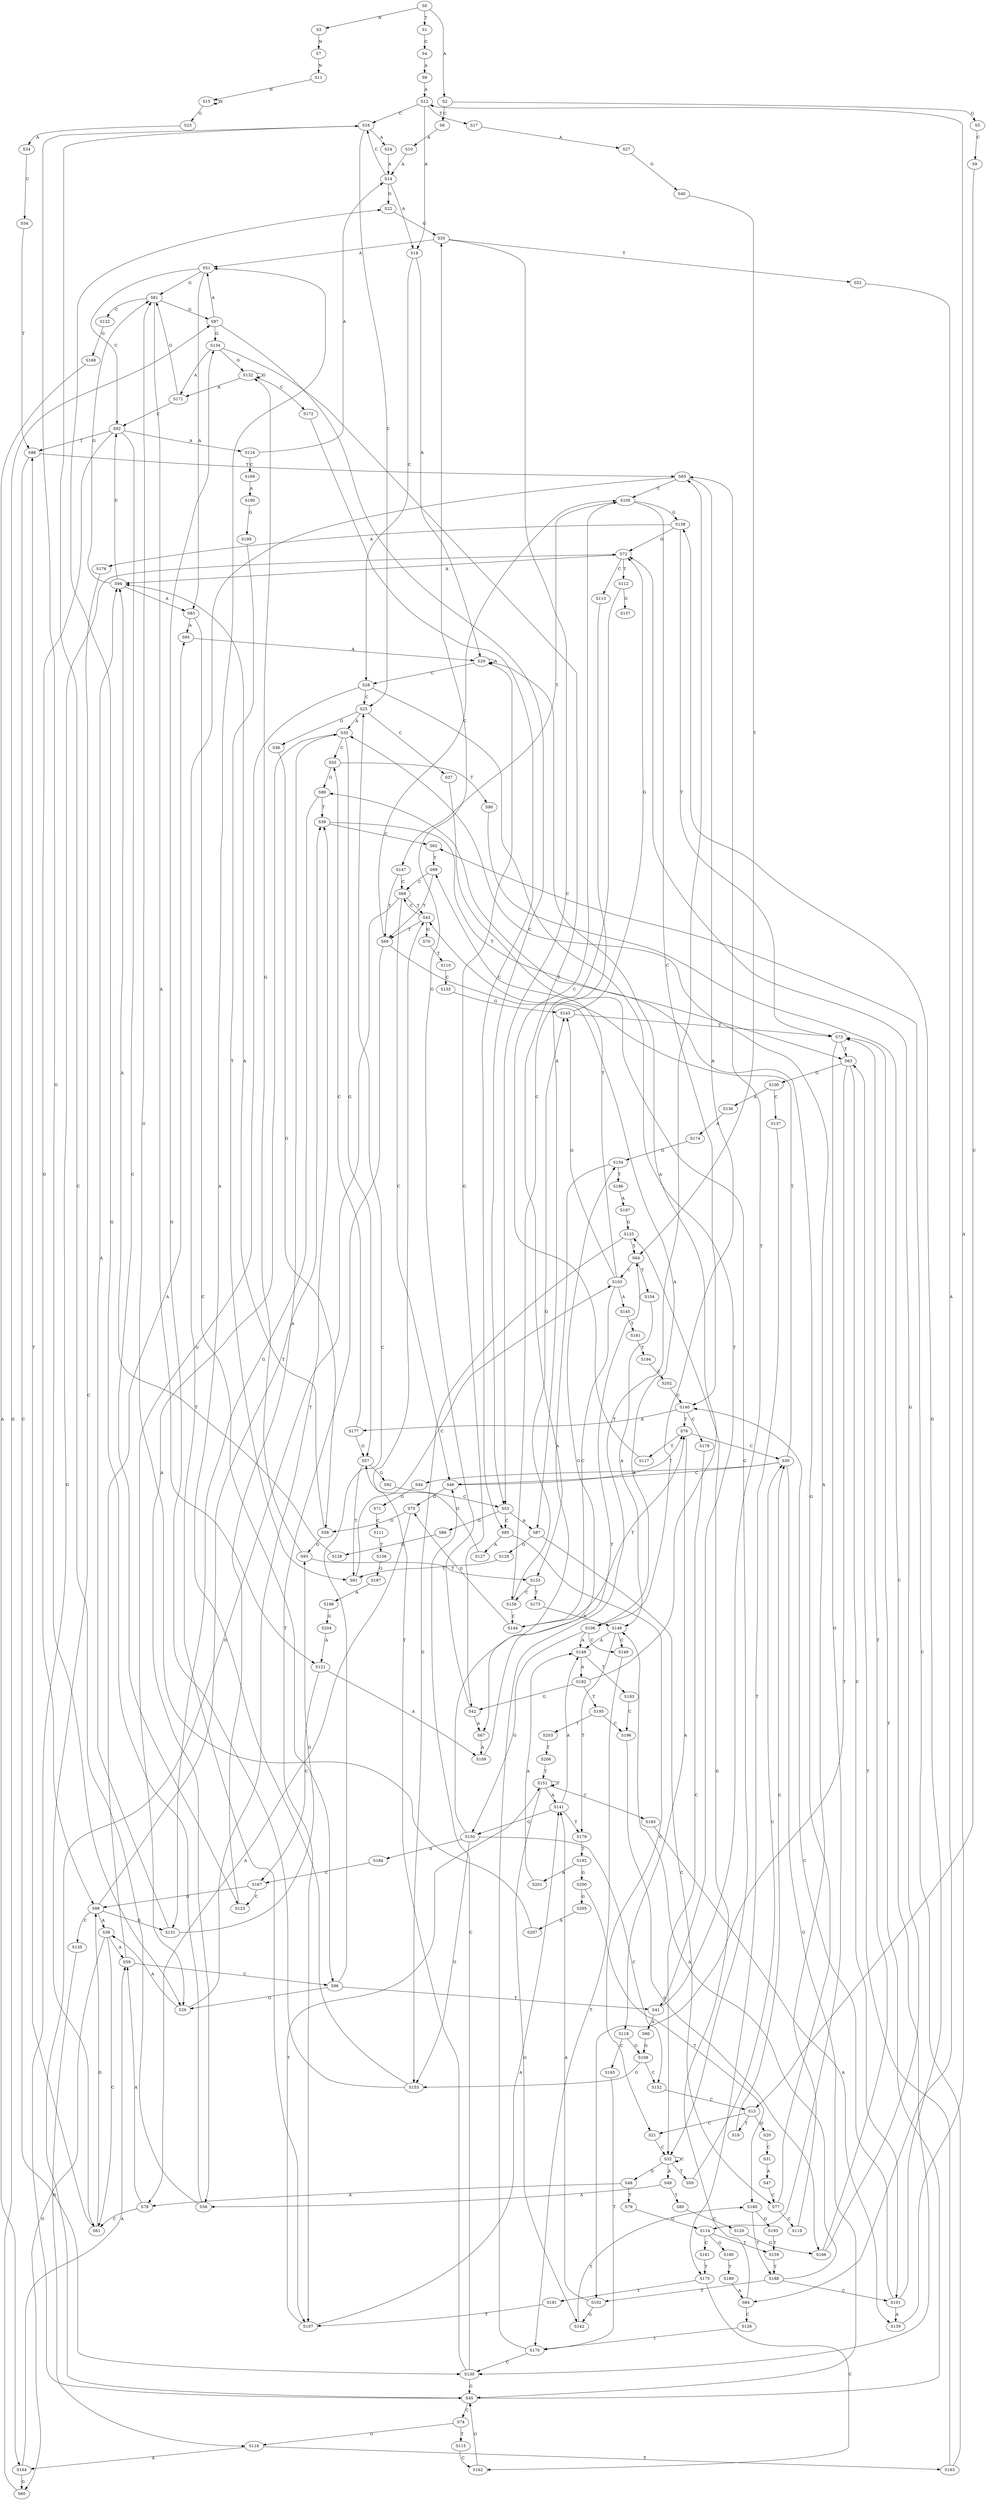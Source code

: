 strict digraph  {
	S0 -> S1 [ label = T ];
	S0 -> S2 [ label = A ];
	S0 -> S3 [ label = N ];
	S1 -> S4 [ label = C ];
	S2 -> S5 [ label = G ];
	S2 -> S6 [ label = C ];
	S3 -> S7 [ label = N ];
	S4 -> S8 [ label = A ];
	S5 -> S9 [ label = C ];
	S6 -> S10 [ label = A ];
	S7 -> S11 [ label = N ];
	S8 -> S12 [ label = A ];
	S9 -> S13 [ label = C ];
	S10 -> S14 [ label = A ];
	S11 -> S15 [ label = N ];
	S12 -> S16 [ label = C ];
	S12 -> S17 [ label = T ];
	S12 -> S18 [ label = A ];
	S13 -> S19 [ label = T ];
	S13 -> S20 [ label = G ];
	S13 -> S21 [ label = C ];
	S14 -> S18 [ label = A ];
	S14 -> S22 [ label = G ];
	S14 -> S16 [ label = C ];
	S15 -> S23 [ label = G ];
	S15 -> S15 [ label = N ];
	S16 -> S24 [ label = A ];
	S16 -> S25 [ label = C ];
	S16 -> S26 [ label = G ];
	S17 -> S27 [ label = A ];
	S18 -> S28 [ label = C ];
	S18 -> S29 [ label = A ];
	S19 -> S30 [ label = C ];
	S20 -> S31 [ label = C ];
	S21 -> S32 [ label = C ];
	S22 -> S33 [ label = G ];
	S23 -> S34 [ label = A ];
	S24 -> S14 [ label = A ];
	S25 -> S35 [ label = A ];
	S25 -> S36 [ label = G ];
	S25 -> S37 [ label = C ];
	S26 -> S38 [ label = A ];
	S26 -> S39 [ label = T ];
	S27 -> S40 [ label = G ];
	S28 -> S25 [ label = C ];
	S28 -> S41 [ label = T ];
	S28 -> S26 [ label = G ];
	S29 -> S42 [ label = G ];
	S29 -> S28 [ label = C ];
	S29 -> S29 [ label = A ];
	S30 -> S43 [ label = T ];
	S30 -> S44 [ label = A ];
	S30 -> S45 [ label = G ];
	S30 -> S46 [ label = C ];
	S31 -> S47 [ label = A ];
	S32 -> S48 [ label = G ];
	S32 -> S32 [ label = C ];
	S32 -> S49 [ label = A ];
	S32 -> S50 [ label = T ];
	S33 -> S51 [ label = A ];
	S33 -> S52 [ label = T ];
	S33 -> S53 [ label = C ];
	S34 -> S54 [ label = C ];
	S35 -> S55 [ label = C ];
	S35 -> S56 [ label = A ];
	S35 -> S57 [ label = G ];
	S36 -> S58 [ label = G ];
	S37 -> S32 [ label = C ];
	S38 -> S59 [ label = A ];
	S38 -> S60 [ label = G ];
	S38 -> S61 [ label = C ];
	S39 -> S62 [ label = C ];
	S39 -> S63 [ label = T ];
	S40 -> S64 [ label = T ];
	S41 -> S65 [ label = T ];
	S41 -> S66 [ label = A ];
	S42 -> S33 [ label = G ];
	S42 -> S67 [ label = A ];
	S43 -> S68 [ label = C ];
	S43 -> S69 [ label = T ];
	S43 -> S70 [ label = G ];
	S44 -> S71 [ label = G ];
	S45 -> S72 [ label = G ];
	S45 -> S73 [ label = T ];
	S45 -> S74 [ label = C ];
	S46 -> S75 [ label = G ];
	S46 -> S76 [ label = T ];
	S47 -> S77 [ label = C ];
	S48 -> S78 [ label = A ];
	S48 -> S79 [ label = T ];
	S49 -> S80 [ label = T ];
	S49 -> S56 [ label = A ];
	S50 -> S30 [ label = C ];
	S51 -> S81 [ label = G ];
	S51 -> S82 [ label = C ];
	S51 -> S83 [ label = A ];
	S52 -> S84 [ label = A ];
	S53 -> S85 [ label = C ];
	S53 -> S86 [ label = G ];
	S53 -> S87 [ label = A ];
	S54 -> S88 [ label = T ];
	S55 -> S89 [ label = G ];
	S55 -> S90 [ label = T ];
	S56 -> S22 [ label = G ];
	S56 -> S16 [ label = C ];
	S57 -> S91 [ label = T ];
	S57 -> S92 [ label = G ];
	S58 -> S93 [ label = G ];
	S58 -> S94 [ label = A ];
	S59 -> S95 [ label = A ];
	S59 -> S96 [ label = C ];
	S60 -> S97 [ label = G ];
	S61 -> S88 [ label = T ];
	S61 -> S98 [ label = G ];
	S62 -> S99 [ label = T ];
	S63 -> S100 [ label = G ];
	S63 -> S101 [ label = C ];
	S63 -> S102 [ label = T ];
	S64 -> S103 [ label = C ];
	S64 -> S104 [ label = T ];
	S65 -> S105 [ label = C ];
	S65 -> S106 [ label = A ];
	S65 -> S107 [ label = T ];
	S66 -> S108 [ label = G ];
	S67 -> S109 [ label = A ];
	S68 -> S45 [ label = G ];
	S68 -> S46 [ label = C ];
	S68 -> S43 [ label = T ];
	S69 -> S106 [ label = A ];
	S69 -> S105 [ label = C ];
	S69 -> S107 [ label = T ];
	S70 -> S110 [ label = T ];
	S71 -> S111 [ label = C ];
	S72 -> S112 [ label = T ];
	S72 -> S94 [ label = A ];
	S72 -> S113 [ label = C ];
	S73 -> S63 [ label = T ];
	S73 -> S114 [ label = G ];
	S74 -> S115 [ label = T ];
	S74 -> S116 [ label = G ];
	S75 -> S58 [ label = G ];
	S75 -> S78 [ label = A ];
	S76 -> S117 [ label = T ];
	S76 -> S118 [ label = A ];
	S76 -> S30 [ label = C ];
	S77 -> S119 [ label = C ];
	S77 -> S89 [ label = G ];
	S78 -> S61 [ label = C ];
	S78 -> S59 [ label = A ];
	S79 -> S114 [ label = G ];
	S80 -> S120 [ label = C ];
	S81 -> S97 [ label = G ];
	S81 -> S121 [ label = A ];
	S81 -> S122 [ label = C ];
	S82 -> S123 [ label = C ];
	S82 -> S98 [ label = G ];
	S82 -> S88 [ label = T ];
	S82 -> S124 [ label = A ];
	S83 -> S96 [ label = C ];
	S83 -> S95 [ label = A ];
	S84 -> S125 [ label = G ];
	S84 -> S126 [ label = C ];
	S85 -> S21 [ label = C ];
	S85 -> S127 [ label = A ];
	S86 -> S128 [ label = G ];
	S87 -> S77 [ label = C ];
	S87 -> S129 [ label = G ];
	S88 -> S130 [ label = C ];
	S88 -> S65 [ label = T ];
	S89 -> S39 [ label = T ];
	S89 -> S131 [ label = G ];
	S90 -> S130 [ label = C ];
	S91 -> S103 [ label = C ];
	S92 -> S53 [ label = C ];
	S93 -> S132 [ label = G ];
	S93 -> S133 [ label = T ];
	S94 -> S83 [ label = A ];
	S94 -> S82 [ label = C ];
	S94 -> S81 [ label = G ];
	S95 -> S29 [ label = A ];
	S96 -> S41 [ label = T ];
	S96 -> S25 [ label = C ];
	S96 -> S26 [ label = G ];
	S97 -> S134 [ label = G ];
	S97 -> S51 [ label = A ];
	S97 -> S53 [ label = C ];
	S98 -> S131 [ label = G ];
	S98 -> S38 [ label = A ];
	S98 -> S39 [ label = T ];
	S98 -> S135 [ label = C ];
	S99 -> S69 [ label = T ];
	S99 -> S68 [ label = C ];
	S100 -> S136 [ label = A ];
	S100 -> S137 [ label = C ];
	S101 -> S138 [ label = G ];
	S101 -> S139 [ label = A ];
	S101 -> S140 [ label = C ];
	S102 -> S141 [ label = A ];
	S102 -> S142 [ label = G ];
	S103 -> S143 [ label = G ];
	S103 -> S99 [ label = T ];
	S103 -> S144 [ label = C ];
	S103 -> S145 [ label = A ];
	S104 -> S146 [ label = A ];
	S105 -> S138 [ label = G ];
	S105 -> S140 [ label = C ];
	S105 -> S147 [ label = T ];
	S106 -> S148 [ label = A ];
	S106 -> S149 [ label = C ];
	S106 -> S150 [ label = G ];
	S107 -> S151 [ label = T ];
	S107 -> S141 [ label = A ];
	S108 -> S152 [ label = C ];
	S108 -> S153 [ label = G ];
	S109 -> S154 [ label = G ];
	S110 -> S155 [ label = C ];
	S111 -> S156 [ label = T ];
	S112 -> S157 [ label = G ];
	S112 -> S158 [ label = C ];
	S113 -> S87 [ label = A ];
	S114 -> S159 [ label = T ];
	S114 -> S160 [ label = G ];
	S114 -> S161 [ label = C ];
	S115 -> S162 [ label = C ];
	S116 -> S163 [ label = T ];
	S116 -> S164 [ label = A ];
	S117 -> S105 [ label = C ];
	S118 -> S108 [ label = G ];
	S118 -> S165 [ label = C ];
	S119 -> S35 [ label = A ];
	S120 -> S166 [ label = G ];
	S121 -> S167 [ label = C ];
	S121 -> S109 [ label = A ];
	S122 -> S168 [ label = G ];
	S123 -> S35 [ label = A ];
	S124 -> S169 [ label = C ];
	S124 -> S14 [ label = A ];
	S125 -> S153 [ label = G ];
	S125 -> S64 [ label = T ];
	S126 -> S170 [ label = T ];
	S127 -> S57 [ label = G ];
	S128 -> S94 [ label = A ];
	S129 -> S91 [ label = T ];
	S130 -> S45 [ label = G ];
	S130 -> S43 [ label = T ];
	S130 -> S46 [ label = C ];
	S131 -> S94 [ label = A ];
	S131 -> S93 [ label = G ];
	S132 -> S171 [ label = A ];
	S132 -> S172 [ label = C ];
	S132 -> S132 [ label = G ];
	S133 -> S173 [ label = T ];
	S133 -> S158 [ label = C ];
	S134 -> S133 [ label = T ];
	S134 -> S132 [ label = G ];
	S134 -> S171 [ label = A ];
	S135 -> S116 [ label = G ];
	S136 -> S174 [ label = A ];
	S137 -> S175 [ label = T ];
	S138 -> S72 [ label = G ];
	S138 -> S73 [ label = T ];
	S138 -> S176 [ label = A ];
	S139 -> S12 [ label = A ];
	S140 -> S76 [ label = T ];
	S140 -> S177 [ label = A ];
	S140 -> S178 [ label = C ];
	S141 -> S148 [ label = A ];
	S141 -> S179 [ label = T ];
	S141 -> S150 [ label = G ];
	S142 -> S180 [ label = T ];
	S143 -> S72 [ label = G ];
	S143 -> S73 [ label = T ];
	S144 -> S76 [ label = T ];
	S144 -> S75 [ label = G ];
	S145 -> S181 [ label = T ];
	S146 -> S149 [ label = C ];
	S146 -> S148 [ label = A ];
	S146 -> S179 [ label = T ];
	S147 -> S69 [ label = T ];
	S147 -> S68 [ label = C ];
	S148 -> S182 [ label = A ];
	S148 -> S183 [ label = T ];
	S149 -> S170 [ label = T ];
	S150 -> S152 [ label = C ];
	S150 -> S184 [ label = A ];
	S150 -> S153 [ label = G ];
	S150 -> S64 [ label = T ];
	S151 -> S185 [ label = C ];
	S151 -> S151 [ label = T ];
	S151 -> S142 [ label = G ];
	S151 -> S141 [ label = A ];
	S152 -> S13 [ label = C ];
	S153 -> S51 [ label = A ];
	S153 -> S134 [ label = G ];
	S154 -> S186 [ label = T ];
	S154 -> S67 [ label = A ];
	S155 -> S143 [ label = G ];
	S156 -> S187 [ label = G ];
	S158 -> S143 [ label = G ];
	S158 -> S144 [ label = C ];
	S159 -> S188 [ label = T ];
	S160 -> S189 [ label = T ];
	S161 -> S175 [ label = T ];
	S162 -> S45 [ label = G ];
	S163 -> S62 [ label = C ];
	S163 -> S63 [ label = T ];
	S164 -> S59 [ label = A ];
	S164 -> S60 [ label = G ];
	S165 -> S170 [ label = T ];
	S166 -> S73 [ label = T ];
	S166 -> S72 [ label = G ];
	S167 -> S98 [ label = G ];
	S167 -> S123 [ label = C ];
	S168 -> S164 [ label = A ];
	S169 -> S190 [ label = A ];
	S170 -> S130 [ label = C ];
	S170 -> S65 [ label = T ];
	S171 -> S82 [ label = C ];
	S171 -> S81 [ label = G ];
	S172 -> S85 [ label = C ];
	S173 -> S146 [ label = A ];
	S174 -> S154 [ label = G ];
	S175 -> S191 [ label = T ];
	S175 -> S162 [ label = C ];
	S176 -> S61 [ label = C ];
	S177 -> S57 [ label = G ];
	S177 -> S55 [ label = C ];
	S178 -> S32 [ label = C ];
	S179 -> S192 [ label = T ];
	S180 -> S188 [ label = T ];
	S180 -> S193 [ label = G ];
	S181 -> S194 [ label = T ];
	S182 -> S42 [ label = G ];
	S182 -> S195 [ label = T ];
	S182 -> S29 [ label = A ];
	S183 -> S196 [ label = C ];
	S184 -> S167 [ label = C ];
	S185 -> S139 [ label = A ];
	S186 -> S197 [ label = A ];
	S187 -> S198 [ label = A ];
	S188 -> S101 [ label = C ];
	S188 -> S146 [ label = A ];
	S188 -> S102 [ label = T ];
	S189 -> S84 [ label = A ];
	S190 -> S199 [ label = G ];
	S191 -> S107 [ label = T ];
	S192 -> S200 [ label = G ];
	S192 -> S201 [ label = A ];
	S193 -> S159 [ label = T ];
	S194 -> S202 [ label = C ];
	S195 -> S196 [ label = C ];
	S195 -> S203 [ label = T ];
	S196 -> S166 [ label = G ];
	S197 -> S125 [ label = G ];
	S198 -> S204 [ label = G ];
	S199 -> S91 [ label = T ];
	S200 -> S180 [ label = T ];
	S200 -> S205 [ label = G ];
	S201 -> S148 [ label = A ];
	S202 -> S140 [ label = C ];
	S203 -> S206 [ label = T ];
	S204 -> S121 [ label = A ];
	S205 -> S207 [ label = A ];
	S206 -> S151 [ label = T ];
	S207 -> S81 [ label = G ];
}
